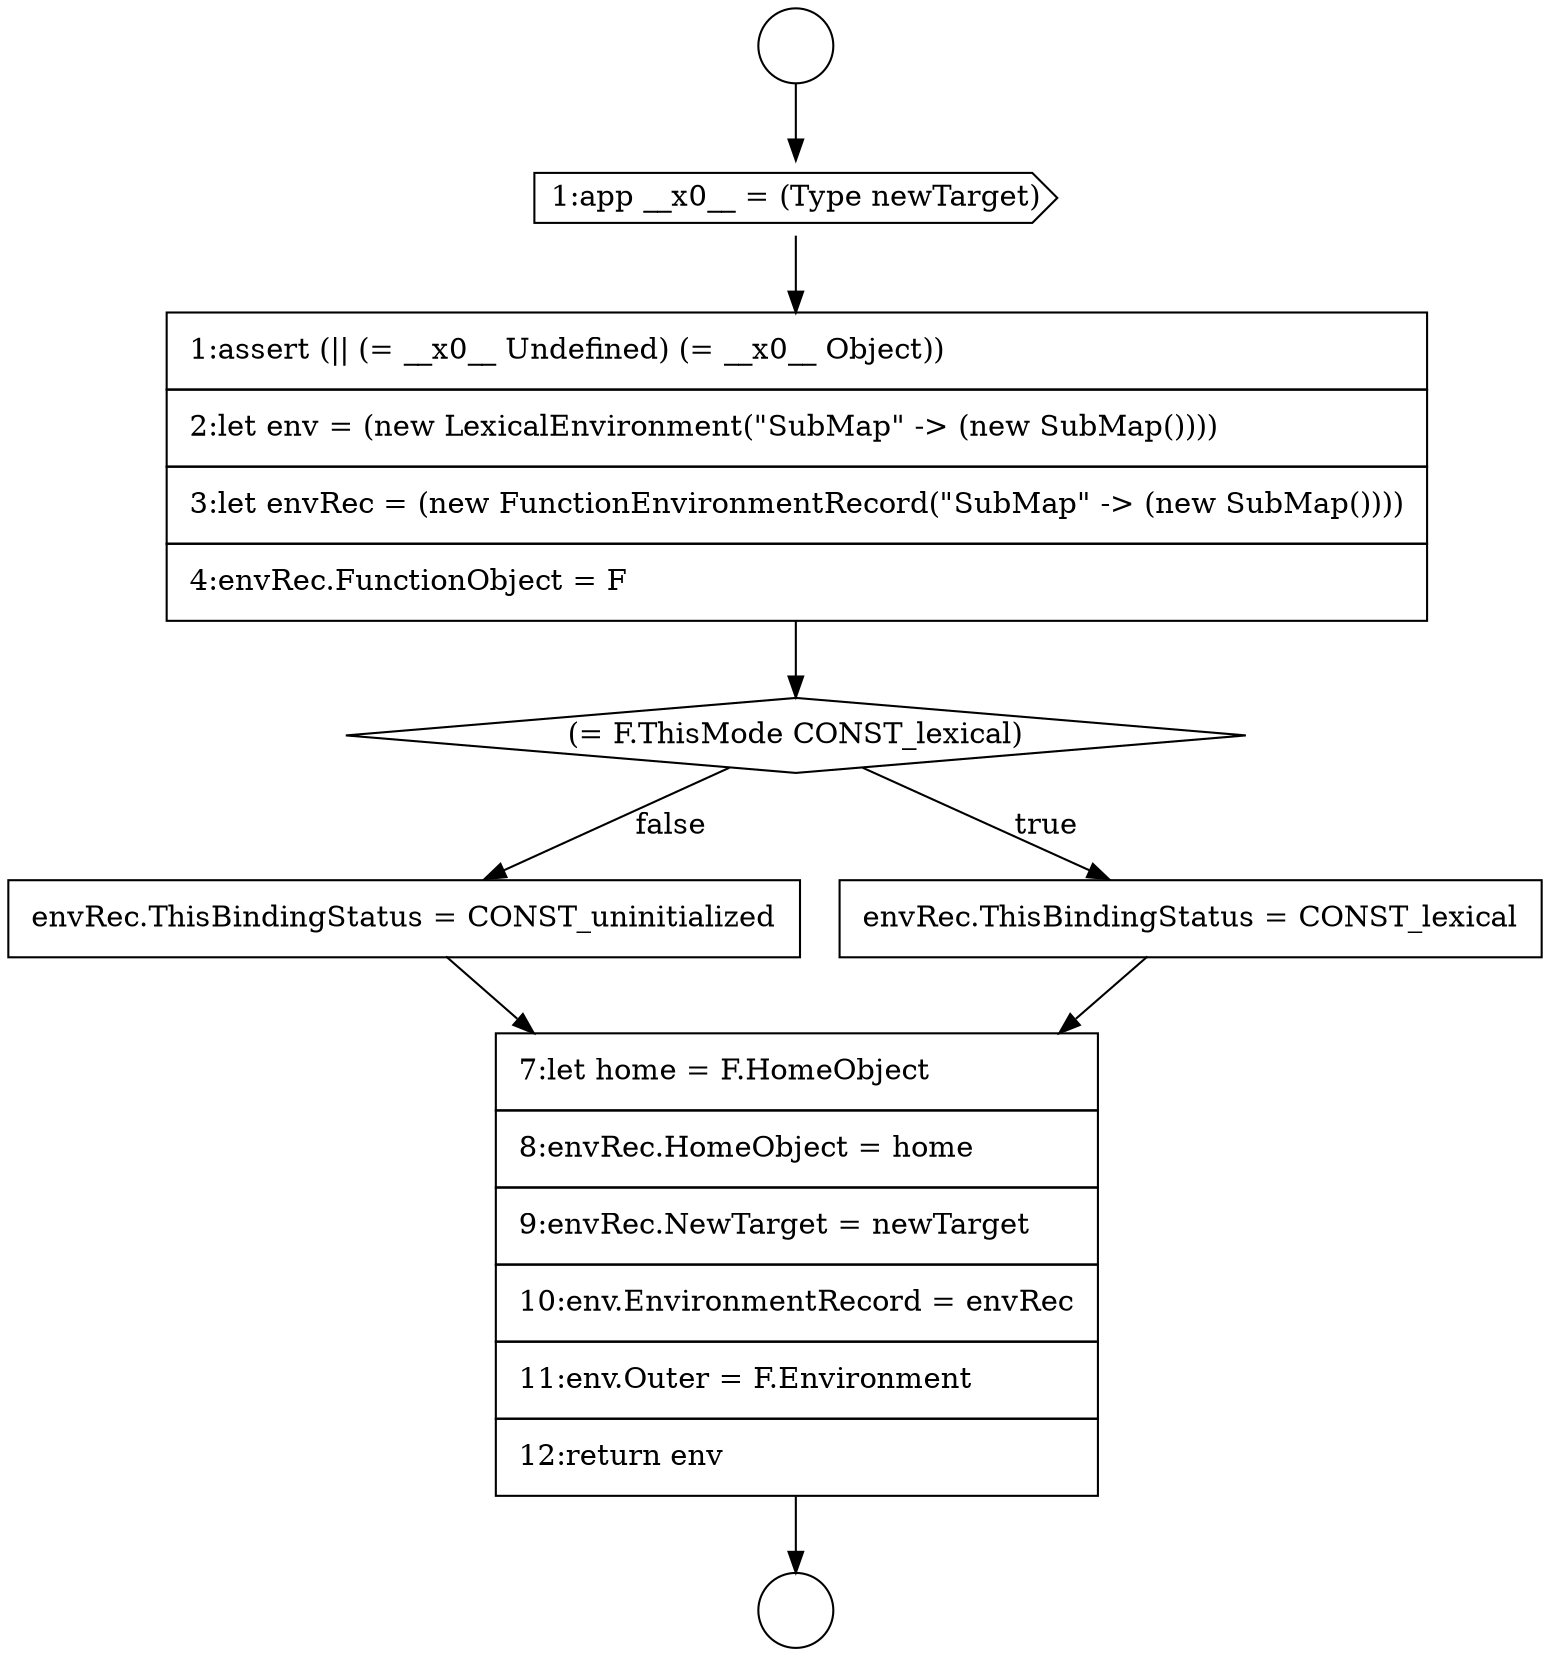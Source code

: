 digraph {
  node1847 [shape=none, margin=0, label=<<font color="black">
    <table border="0" cellborder="1" cellspacing="0" cellpadding="10">
      <tr><td align="left">envRec.ThisBindingStatus = CONST_uninitialized</td></tr>
    </table>
  </font>> color="black" fillcolor="white" style=filled]
  node1843 [shape=cds, label=<<font color="black">1:app __x0__ = (Type newTarget)</font>> color="black" fillcolor="white" style=filled]
  node1842 [shape=circle label=" " color="black" fillcolor="white" style=filled]
  node1846 [shape=none, margin=0, label=<<font color="black">
    <table border="0" cellborder="1" cellspacing="0" cellpadding="10">
      <tr><td align="left">envRec.ThisBindingStatus = CONST_lexical</td></tr>
    </table>
  </font>> color="black" fillcolor="white" style=filled]
  node1841 [shape=circle label=" " color="black" fillcolor="white" style=filled]
  node1845 [shape=diamond, label=<<font color="black">(= F.ThisMode CONST_lexical)</font>> color="black" fillcolor="white" style=filled]
  node1844 [shape=none, margin=0, label=<<font color="black">
    <table border="0" cellborder="1" cellspacing="0" cellpadding="10">
      <tr><td align="left">1:assert (|| (= __x0__ Undefined) (= __x0__ Object))</td></tr>
      <tr><td align="left">2:let env = (new LexicalEnvironment(&quot;SubMap&quot; -&gt; (new SubMap())))</td></tr>
      <tr><td align="left">3:let envRec = (new FunctionEnvironmentRecord(&quot;SubMap&quot; -&gt; (new SubMap())))</td></tr>
      <tr><td align="left">4:envRec.FunctionObject = F</td></tr>
    </table>
  </font>> color="black" fillcolor="white" style=filled]
  node1848 [shape=none, margin=0, label=<<font color="black">
    <table border="0" cellborder="1" cellspacing="0" cellpadding="10">
      <tr><td align="left">7:let home = F.HomeObject</td></tr>
      <tr><td align="left">8:envRec.HomeObject = home</td></tr>
      <tr><td align="left">9:envRec.NewTarget = newTarget</td></tr>
      <tr><td align="left">10:env.EnvironmentRecord = envRec</td></tr>
      <tr><td align="left">11:env.Outer = F.Environment</td></tr>
      <tr><td align="left">12:return env</td></tr>
    </table>
  </font>> color="black" fillcolor="white" style=filled]
  node1844 -> node1845 [ color="black"]
  node1845 -> node1846 [label=<<font color="black">true</font>> color="black"]
  node1845 -> node1847 [label=<<font color="black">false</font>> color="black"]
  node1841 -> node1843 [ color="black"]
  node1848 -> node1842 [ color="black"]
  node1843 -> node1844 [ color="black"]
  node1846 -> node1848 [ color="black"]
  node1847 -> node1848 [ color="black"]
}

